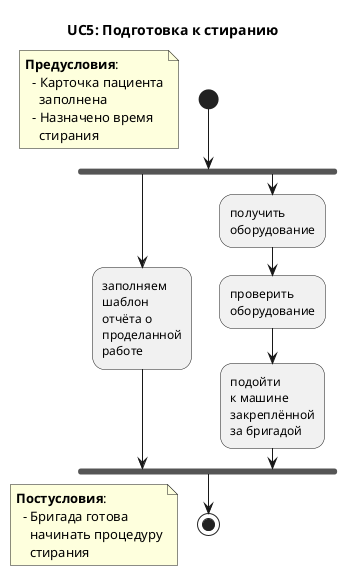 @startuml

title UC5: Подготовка к стиранию

start
floating note: **Предусловия**:\n\
  - Карточка пациента\n\
    заполнена\n\
  - Назначено время\n\
    стирания

fork
    -заполняем\nшаблон\nотчёта о\nпроделанной\nработе

fork again
    -получить\nоборудование
    -проверить\nоборудование
    -подойти\nк машине\nзакреплённой\nза бригадой

end fork

stop
floating note: **Постусловия**:\n\
  - Бригада готова\n\
    начинать процедуру\n\
    стирания

@enduml